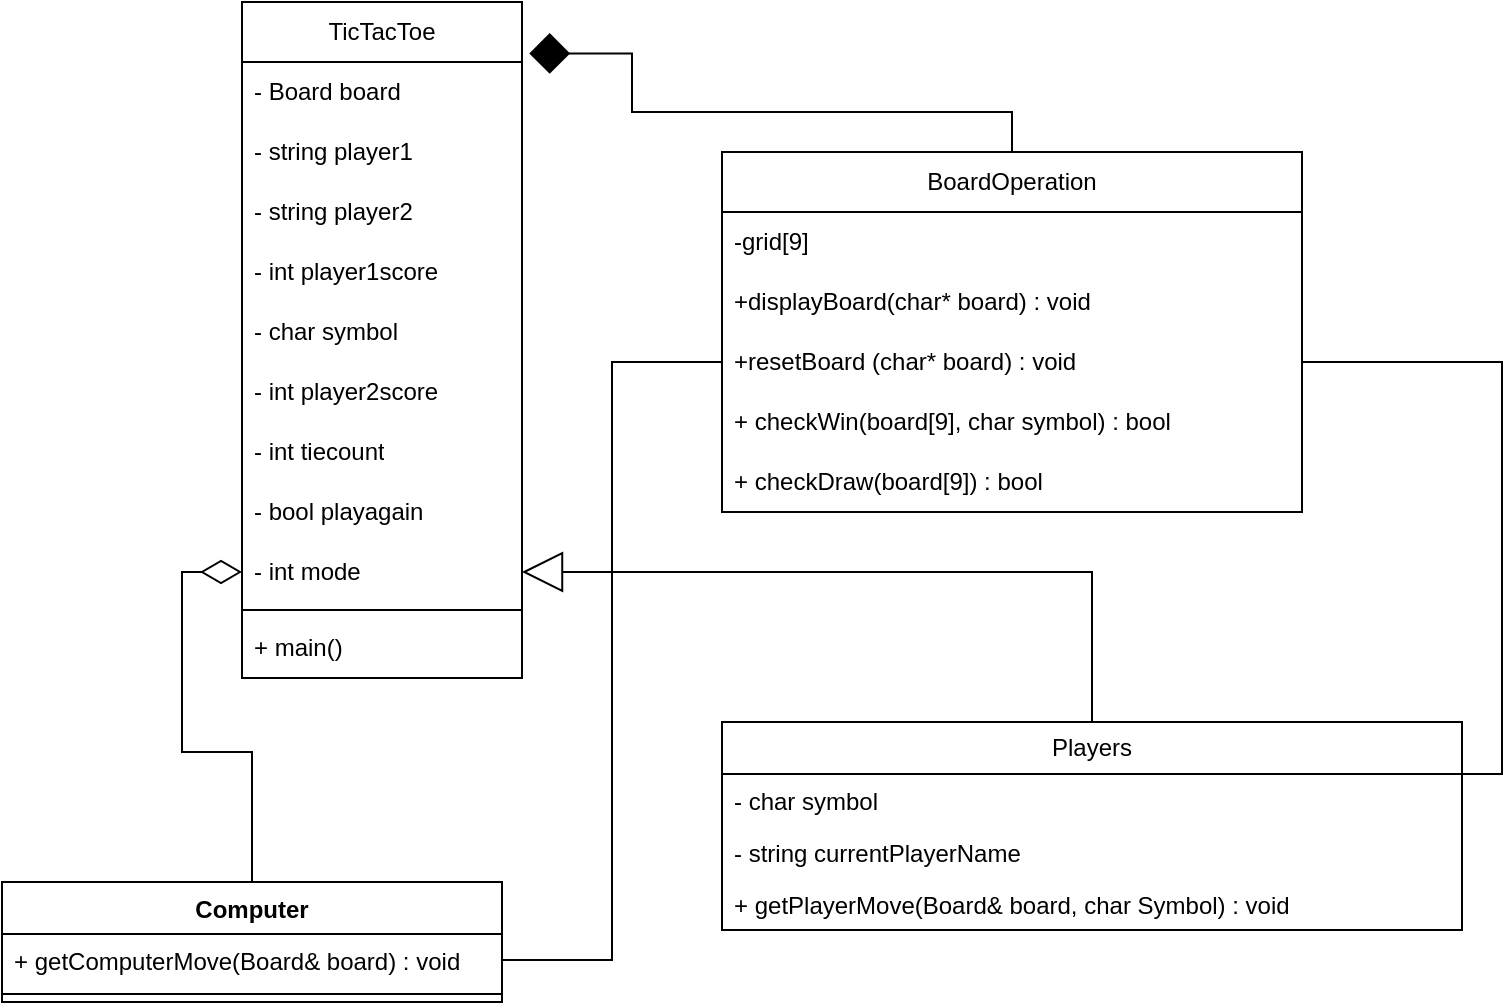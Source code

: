 <mxfile version="25.0.1">
  <diagram name="Page-1" id="bT93TxX9ulAROjps_-6q">
    <mxGraphModel dx="1173" dy="665" grid="1" gridSize="10" guides="1" tooltips="1" connect="1" arrows="1" fold="1" page="1" pageScale="1" pageWidth="850" pageHeight="1100" math="0" shadow="0">
      <root>
        <mxCell id="0" />
        <mxCell id="1" parent="0" />
        <mxCell id="dRQkk6ogomNW4FB7e7qN-1" value="TicTacToe" style="swimlane;fontStyle=0;childLayout=stackLayout;horizontal=1;startSize=30;horizontalStack=0;resizeParent=1;resizeParentMax=0;resizeLast=0;collapsible=1;marginBottom=0;whiteSpace=wrap;html=1;" parent="1" vertex="1">
          <mxGeometry x="160" y="80" width="140" height="338" as="geometry" />
        </mxCell>
        <mxCell id="dRQkk6ogomNW4FB7e7qN-2" value="- Board board" style="text;strokeColor=none;fillColor=none;align=left;verticalAlign=middle;spacingLeft=4;spacingRight=4;overflow=hidden;points=[[0,0.5],[1,0.5]];portConstraint=eastwest;rotatable=0;whiteSpace=wrap;html=1;" parent="dRQkk6ogomNW4FB7e7qN-1" vertex="1">
          <mxGeometry y="30" width="140" height="30" as="geometry" />
        </mxCell>
        <mxCell id="dRQkk6ogomNW4FB7e7qN-3" value="- string player1" style="text;strokeColor=none;fillColor=none;align=left;verticalAlign=middle;spacingLeft=4;spacingRight=4;overflow=hidden;points=[[0,0.5],[1,0.5]];portConstraint=eastwest;rotatable=0;whiteSpace=wrap;html=1;" parent="dRQkk6ogomNW4FB7e7qN-1" vertex="1">
          <mxGeometry y="60" width="140" height="30" as="geometry" />
        </mxCell>
        <mxCell id="dRQkk6ogomNW4FB7e7qN-4" value="- string player2" style="text;strokeColor=none;fillColor=none;align=left;verticalAlign=middle;spacingLeft=4;spacingRight=4;overflow=hidden;points=[[0,0.5],[1,0.5]];portConstraint=eastwest;rotatable=0;whiteSpace=wrap;html=1;" parent="dRQkk6ogomNW4FB7e7qN-1" vertex="1">
          <mxGeometry y="90" width="140" height="30" as="geometry" />
        </mxCell>
        <mxCell id="dRQkk6ogomNW4FB7e7qN-5" value="- int player1score" style="text;strokeColor=none;fillColor=none;align=left;verticalAlign=middle;spacingLeft=4;spacingRight=4;overflow=hidden;points=[[0,0.5],[1,0.5]];portConstraint=eastwest;rotatable=0;whiteSpace=wrap;html=1;" parent="dRQkk6ogomNW4FB7e7qN-1" vertex="1">
          <mxGeometry y="120" width="140" height="30" as="geometry" />
        </mxCell>
        <mxCell id="MWxwl1THrLSrE0IvN4q7-11" value="- char symbol" style="text;strokeColor=none;fillColor=none;align=left;verticalAlign=middle;spacingLeft=4;spacingRight=4;overflow=hidden;points=[[0,0.5],[1,0.5]];portConstraint=eastwest;rotatable=0;whiteSpace=wrap;html=1;" vertex="1" parent="dRQkk6ogomNW4FB7e7qN-1">
          <mxGeometry y="150" width="140" height="30" as="geometry" />
        </mxCell>
        <mxCell id="dRQkk6ogomNW4FB7e7qN-6" value="- int player2score" style="text;strokeColor=none;fillColor=none;align=left;verticalAlign=middle;spacingLeft=4;spacingRight=4;overflow=hidden;points=[[0,0.5],[1,0.5]];portConstraint=eastwest;rotatable=0;whiteSpace=wrap;html=1;" parent="dRQkk6ogomNW4FB7e7qN-1" vertex="1">
          <mxGeometry y="180" width="140" height="30" as="geometry" />
        </mxCell>
        <mxCell id="dRQkk6ogomNW4FB7e7qN-7" value="- int tiecount" style="text;strokeColor=none;fillColor=none;align=left;verticalAlign=middle;spacingLeft=4;spacingRight=4;overflow=hidden;points=[[0,0.5],[1,0.5]];portConstraint=eastwest;rotatable=0;whiteSpace=wrap;html=1;" parent="dRQkk6ogomNW4FB7e7qN-1" vertex="1">
          <mxGeometry y="210" width="140" height="30" as="geometry" />
        </mxCell>
        <mxCell id="MWxwl1THrLSrE0IvN4q7-2" value="- bool playagain" style="text;strokeColor=none;fillColor=none;align=left;verticalAlign=middle;spacingLeft=4;spacingRight=4;overflow=hidden;points=[[0,0.5],[1,0.5]];portConstraint=eastwest;rotatable=0;whiteSpace=wrap;html=1;" vertex="1" parent="dRQkk6ogomNW4FB7e7qN-1">
          <mxGeometry y="240" width="140" height="30" as="geometry" />
        </mxCell>
        <mxCell id="dRQkk6ogomNW4FB7e7qN-17" value="- int mode" style="text;strokeColor=none;fillColor=none;align=left;verticalAlign=middle;spacingLeft=4;spacingRight=4;overflow=hidden;points=[[0,0.5],[1,0.5]];portConstraint=eastwest;rotatable=0;whiteSpace=wrap;html=1;" parent="dRQkk6ogomNW4FB7e7qN-1" vertex="1">
          <mxGeometry y="270" width="140" height="30" as="geometry" />
        </mxCell>
        <mxCell id="dRQkk6ogomNW4FB7e7qN-19" value="" style="line;strokeWidth=1;fillColor=none;align=left;verticalAlign=middle;spacingTop=-1;spacingLeft=3;spacingRight=3;rotatable=0;labelPosition=right;points=[];portConstraint=eastwest;strokeColor=inherit;" parent="dRQkk6ogomNW4FB7e7qN-1" vertex="1">
          <mxGeometry y="300" width="140" height="8" as="geometry" />
        </mxCell>
        <mxCell id="dRQkk6ogomNW4FB7e7qN-18" value="+ main()" style="text;strokeColor=none;fillColor=none;align=left;verticalAlign=middle;spacingLeft=4;spacingRight=4;overflow=hidden;points=[[0,0.5],[1,0.5]];portConstraint=eastwest;rotatable=0;whiteSpace=wrap;html=1;" parent="dRQkk6ogomNW4FB7e7qN-1" vertex="1">
          <mxGeometry y="308" width="140" height="30" as="geometry" />
        </mxCell>
        <mxCell id="dRQkk6ogomNW4FB7e7qN-9" value="BoardOperation" style="swimlane;fontStyle=0;childLayout=stackLayout;horizontal=1;startSize=30;horizontalStack=0;resizeParent=1;resizeParentMax=0;resizeLast=0;collapsible=1;marginBottom=0;whiteSpace=wrap;html=1;" parent="1" vertex="1">
          <mxGeometry x="400" y="155" width="290" height="180" as="geometry" />
        </mxCell>
        <mxCell id="dRQkk6ogomNW4FB7e7qN-10" value="-grid[9]" style="text;strokeColor=none;fillColor=none;align=left;verticalAlign=middle;spacingLeft=4;spacingRight=4;overflow=hidden;points=[[0,0.5],[1,0.5]];portConstraint=eastwest;rotatable=0;whiteSpace=wrap;html=1;" parent="dRQkk6ogomNW4FB7e7qN-9" vertex="1">
          <mxGeometry y="30" width="290" height="30" as="geometry" />
        </mxCell>
        <mxCell id="MWxwl1THrLSrE0IvN4q7-13" value="+displayBoard(char* board) : void" style="text;strokeColor=none;fillColor=none;align=left;verticalAlign=middle;spacingLeft=4;spacingRight=4;overflow=hidden;points=[[0,0.5],[1,0.5]];portConstraint=eastwest;rotatable=0;whiteSpace=wrap;html=1;" vertex="1" parent="dRQkk6ogomNW4FB7e7qN-9">
          <mxGeometry y="60" width="290" height="30" as="geometry" />
        </mxCell>
        <mxCell id="dRQkk6ogomNW4FB7e7qN-11" value="+resetBoard (char* board) : void" style="text;strokeColor=none;fillColor=none;align=left;verticalAlign=middle;spacingLeft=4;spacingRight=4;overflow=hidden;points=[[0,0.5],[1,0.5]];portConstraint=eastwest;rotatable=0;whiteSpace=wrap;html=1;" parent="dRQkk6ogomNW4FB7e7qN-9" vertex="1">
          <mxGeometry y="90" width="290" height="30" as="geometry" />
        </mxCell>
        <mxCell id="dRQkk6ogomNW4FB7e7qN-12" value="+ checkWin(board[9], char symbol) : bool&amp;nbsp;" style="text;strokeColor=none;fillColor=none;align=left;verticalAlign=middle;spacingLeft=4;spacingRight=4;overflow=hidden;points=[[0,0.5],[1,0.5]];portConstraint=eastwest;rotatable=0;whiteSpace=wrap;html=1;" parent="dRQkk6ogomNW4FB7e7qN-9" vertex="1">
          <mxGeometry y="120" width="290" height="30" as="geometry" />
        </mxCell>
        <mxCell id="dRQkk6ogomNW4FB7e7qN-20" value="+ checkDraw(board[9]) : bool&amp;nbsp;" style="text;strokeColor=none;fillColor=none;align=left;verticalAlign=middle;spacingLeft=4;spacingRight=4;overflow=hidden;points=[[0,0.5],[1,0.5]];portConstraint=eastwest;rotatable=0;whiteSpace=wrap;html=1;" parent="dRQkk6ogomNW4FB7e7qN-9" vertex="1">
          <mxGeometry y="150" width="290" height="30" as="geometry" />
        </mxCell>
        <mxCell id="MWxwl1THrLSrE0IvN4q7-7" style="edgeStyle=orthogonalEdgeStyle;rounded=0;orthogonalLoop=1;jettySize=auto;html=1;exitX=0.5;exitY=0;exitDx=0;exitDy=0;entryX=0;entryY=0.5;entryDx=0;entryDy=0;startSize=18;endArrow=diamondThin;endFill=0;endSize=18;" edge="1" parent="1" source="dRQkk6ogomNW4FB7e7qN-21" target="dRQkk6ogomNW4FB7e7qN-17">
          <mxGeometry relative="1" as="geometry" />
        </mxCell>
        <mxCell id="dRQkk6ogomNW4FB7e7qN-21" value="Computer" style="swimlane;fontStyle=1;align=center;verticalAlign=top;childLayout=stackLayout;horizontal=1;startSize=26;horizontalStack=0;resizeParent=1;resizeParentMax=0;resizeLast=0;collapsible=1;marginBottom=0;whiteSpace=wrap;html=1;" parent="1" vertex="1">
          <mxGeometry x="40" y="520" width="250" height="60" as="geometry" />
        </mxCell>
        <mxCell id="dRQkk6ogomNW4FB7e7qN-22" value="+ getComputerMove(Board&amp;amp;&amp;nbsp;board) : void" style="text;strokeColor=none;fillColor=none;align=left;verticalAlign=top;spacingLeft=4;spacingRight=4;overflow=hidden;rotatable=0;points=[[0,0.5],[1,0.5]];portConstraint=eastwest;whiteSpace=wrap;html=1;" parent="dRQkk6ogomNW4FB7e7qN-21" vertex="1">
          <mxGeometry y="26" width="250" height="26" as="geometry" />
        </mxCell>
        <mxCell id="dRQkk6ogomNW4FB7e7qN-23" value="" style="line;strokeWidth=1;fillColor=none;align=left;verticalAlign=middle;spacingTop=-1;spacingLeft=3;spacingRight=3;rotatable=0;labelPosition=right;points=[];portConstraint=eastwest;strokeColor=inherit;" parent="dRQkk6ogomNW4FB7e7qN-21" vertex="1">
          <mxGeometry y="52" width="250" height="8" as="geometry" />
        </mxCell>
        <mxCell id="MWxwl1THrLSrE0IvN4q7-10" style="edgeStyle=orthogonalEdgeStyle;rounded=0;orthogonalLoop=1;jettySize=auto;html=1;exitX=1;exitY=0.25;exitDx=0;exitDy=0;entryX=1;entryY=0.5;entryDx=0;entryDy=0;endArrow=none;endFill=0;" edge="1" parent="1" source="dRQkk6ogomNW4FB7e7qN-26" target="dRQkk6ogomNW4FB7e7qN-11">
          <mxGeometry relative="1" as="geometry" />
        </mxCell>
        <mxCell id="dRQkk6ogomNW4FB7e7qN-26" value="Players" style="swimlane;fontStyle=0;childLayout=stackLayout;horizontal=1;startSize=26;fillColor=none;horizontalStack=0;resizeParent=1;resizeParentMax=0;resizeLast=0;collapsible=1;marginBottom=0;whiteSpace=wrap;html=1;" parent="1" vertex="1">
          <mxGeometry x="400" y="440" width="370" height="104" as="geometry" />
        </mxCell>
        <mxCell id="dRQkk6ogomNW4FB7e7qN-27" value="- char symbol" style="text;strokeColor=none;fillColor=none;align=left;verticalAlign=top;spacingLeft=4;spacingRight=4;overflow=hidden;rotatable=0;points=[[0,0.5],[1,0.5]];portConstraint=eastwest;whiteSpace=wrap;html=1;" parent="dRQkk6ogomNW4FB7e7qN-26" vertex="1">
          <mxGeometry y="26" width="370" height="26" as="geometry" />
        </mxCell>
        <mxCell id="dRQkk6ogomNW4FB7e7qN-28" value="- string currentPlayerName" style="text;strokeColor=none;fillColor=none;align=left;verticalAlign=top;spacingLeft=4;spacingRight=4;overflow=hidden;rotatable=0;points=[[0,0.5],[1,0.5]];portConstraint=eastwest;whiteSpace=wrap;html=1;" parent="dRQkk6ogomNW4FB7e7qN-26" vertex="1">
          <mxGeometry y="52" width="370" height="26" as="geometry" />
        </mxCell>
        <mxCell id="dRQkk6ogomNW4FB7e7qN-29" value="+ getPlayerMove(Board&amp;amp; board, char Symbol) : void" style="text;strokeColor=none;fillColor=none;align=left;verticalAlign=top;spacingLeft=4;spacingRight=4;overflow=hidden;rotatable=0;points=[[0,0.5],[1,0.5]];portConstraint=eastwest;whiteSpace=wrap;html=1;" parent="dRQkk6ogomNW4FB7e7qN-26" vertex="1">
          <mxGeometry y="78" width="370" height="26" as="geometry" />
        </mxCell>
        <mxCell id="dRQkk6ogomNW4FB7e7qN-31" style="edgeStyle=orthogonalEdgeStyle;rounded=0;orthogonalLoop=1;jettySize=auto;html=1;exitX=0.5;exitY=0;exitDx=0;exitDy=0;entryX=1.026;entryY=0.076;entryDx=0;entryDy=0;entryPerimeter=0;endArrow=diamond;endFill=1;endSize=18;" parent="1" source="dRQkk6ogomNW4FB7e7qN-9" target="dRQkk6ogomNW4FB7e7qN-1" edge="1">
          <mxGeometry relative="1" as="geometry" />
        </mxCell>
        <mxCell id="MWxwl1THrLSrE0IvN4q7-8" style="edgeStyle=orthogonalEdgeStyle;rounded=0;orthogonalLoop=1;jettySize=auto;html=1;exitX=1;exitY=0.5;exitDx=0;exitDy=0;entryX=0.5;entryY=0;entryDx=0;entryDy=0;endArrow=none;endFill=0;startArrow=block;startFill=0;endSize=22;startSize=18;" edge="1" parent="1" source="dRQkk6ogomNW4FB7e7qN-17" target="dRQkk6ogomNW4FB7e7qN-26">
          <mxGeometry relative="1" as="geometry" />
        </mxCell>
        <mxCell id="MWxwl1THrLSrE0IvN4q7-9" style="edgeStyle=orthogonalEdgeStyle;rounded=0;orthogonalLoop=1;jettySize=auto;html=1;exitX=1;exitY=0.5;exitDx=0;exitDy=0;entryX=0;entryY=0.5;entryDx=0;entryDy=0;endArrow=none;endFill=0;" edge="1" parent="1" source="dRQkk6ogomNW4FB7e7qN-22" target="dRQkk6ogomNW4FB7e7qN-11">
          <mxGeometry relative="1" as="geometry" />
        </mxCell>
      </root>
    </mxGraphModel>
  </diagram>
</mxfile>
